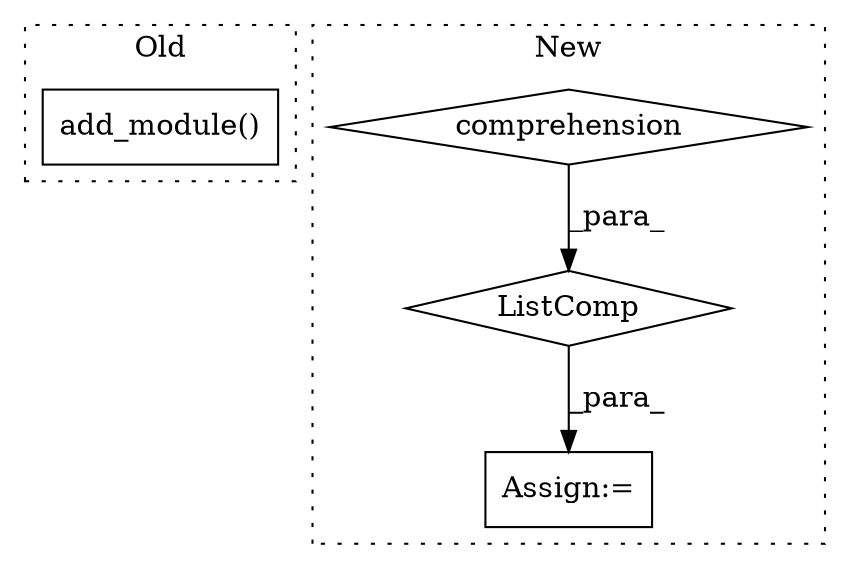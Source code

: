 digraph G {
subgraph cluster0 {
1 [label="add_module()" a="75" s="1668,1738" l="18,1" shape="box"];
label = "Old";
style="dotted";
}
subgraph cluster1 {
2 [label="ListComp" a="106" s="1349" l="51" shape="diamond"];
3 [label="comprehension" a="45" s="1375" l="3" shape="diamond"];
4 [label="Assign:=" a="68" s="1332" l="3" shape="box"];
label = "New";
style="dotted";
}
2 -> 4 [label="_para_"];
3 -> 2 [label="_para_"];
}